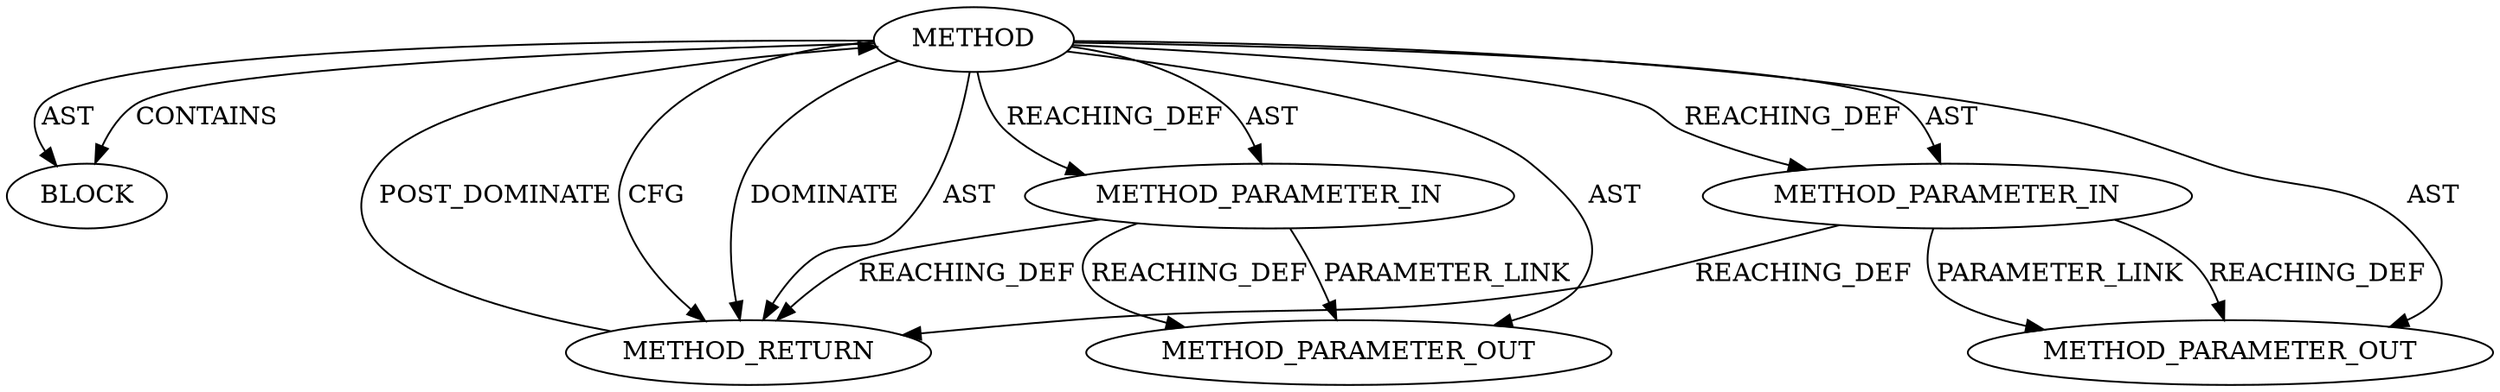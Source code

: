 digraph {
  21025 [label=METHOD AST_PARENT_TYPE="NAMESPACE_BLOCK" AST_PARENT_FULL_NAME="<global>" ORDER=0 CODE="<empty>" FULL_NAME="__skb_queue_head" IS_EXTERNAL=true FILENAME="<empty>" SIGNATURE="" NAME="__skb_queue_head"]
  21028 [label=BLOCK ORDER=1 ARGUMENT_INDEX=1 CODE="<empty>" TYPE_FULL_NAME="ANY"]
  21029 [label=METHOD_RETURN ORDER=2 CODE="RET" TYPE_FULL_NAME="ANY" EVALUATION_STRATEGY="BY_VALUE"]
  21027 [label=METHOD_PARAMETER_IN ORDER=2 CODE="p2" IS_VARIADIC=false TYPE_FULL_NAME="ANY" EVALUATION_STRATEGY="BY_VALUE" INDEX=2 NAME="p2"]
  21026 [label=METHOD_PARAMETER_IN ORDER=1 CODE="p1" IS_VARIADIC=false TYPE_FULL_NAME="ANY" EVALUATION_STRATEGY="BY_VALUE" INDEX=1 NAME="p1"]
  22423 [label=METHOD_PARAMETER_OUT ORDER=1 CODE="p1" IS_VARIADIC=false TYPE_FULL_NAME="ANY" EVALUATION_STRATEGY="BY_VALUE" INDEX=1 NAME="p1"]
  22424 [label=METHOD_PARAMETER_OUT ORDER=2 CODE="p2" IS_VARIADIC=false TYPE_FULL_NAME="ANY" EVALUATION_STRATEGY="BY_VALUE" INDEX=2 NAME="p2"]
  21026 -> 22423 [label=REACHING_DEF VARIABLE="p1"]
  21026 -> 22423 [label=PARAMETER_LINK ]
  21025 -> 21026 [label=REACHING_DEF VARIABLE=""]
  21025 -> 21029 [label=CFG ]
  21025 -> 22424 [label=AST ]
  21025 -> 21029 [label=DOMINATE ]
  21025 -> 21027 [label=REACHING_DEF VARIABLE=""]
  21029 -> 21025 [label=POST_DOMINATE ]
  21025 -> 21027 [label=AST ]
  21027 -> 22424 [label=REACHING_DEF VARIABLE="p2"]
  21025 -> 21028 [label=AST ]
  21025 -> 21029 [label=AST ]
  21026 -> 21029 [label=REACHING_DEF VARIABLE="p1"]
  21025 -> 21028 [label=CONTAINS ]
  21027 -> 21029 [label=REACHING_DEF VARIABLE="p2"]
  21025 -> 21026 [label=AST ]
  21025 -> 22423 [label=AST ]
  21027 -> 22424 [label=PARAMETER_LINK ]
}

